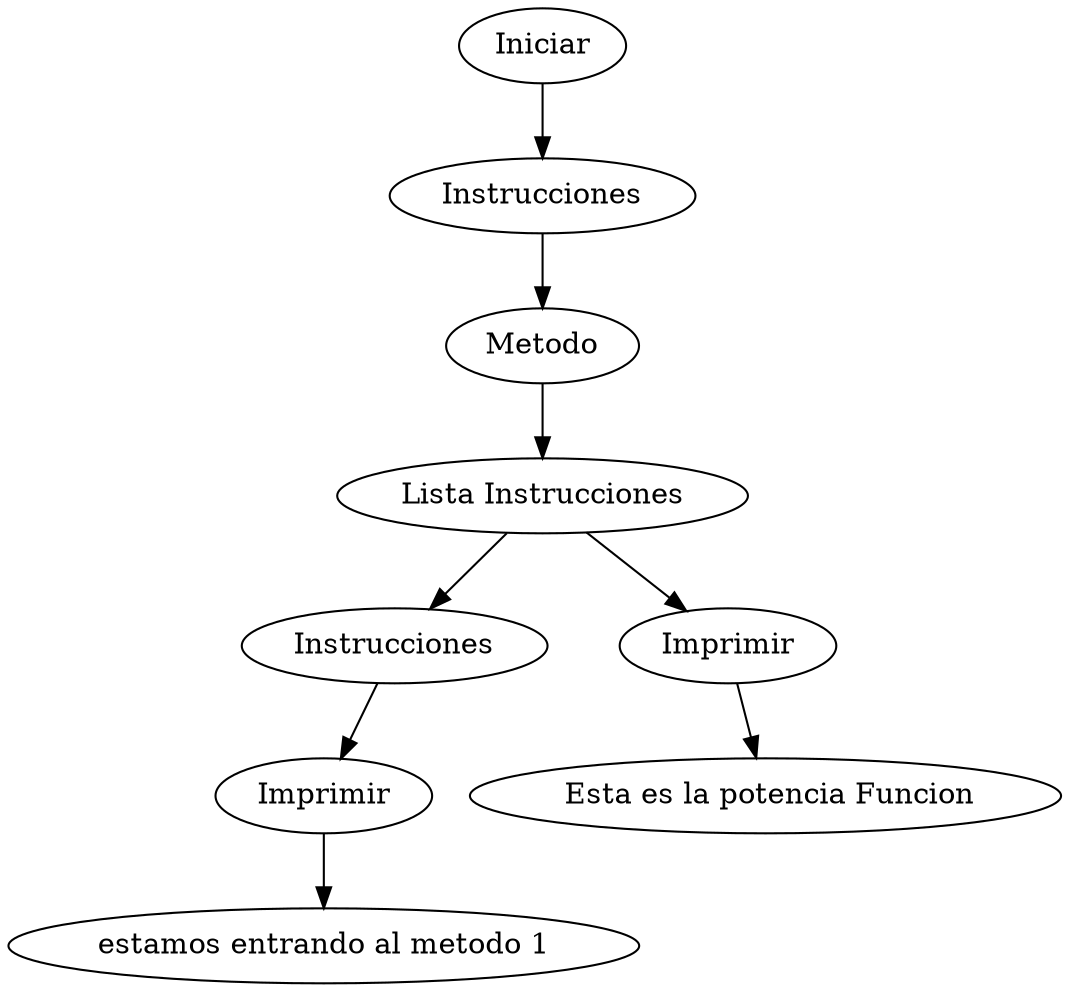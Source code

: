 digraph G{
"node1160591378" [ label = "Iniciar",];
"node804335977" [ label = "Instrucciones",];
"node1782045077" [ label = "Metodo",];
"node2015760362" [ label = "Lista Instrucciones",];
"node1424442708" [ label = "Instrucciones",];
"node1916488920" [ label = "Imprimir",];
"node647288955" [ label = "estamos entrando al metodo 1",];
"node1916488920" -> "node647288955" [ label = "",];
"node1424442708" -> "node1916488920" [ label = "",];
"node2015760362" -> "node1424442708" [ label = "",];
"node1854261788" [ label = "Imprimir",];
"node2555773" [ label = " Esta es la potencia Funcion",];
"node1854261788" -> "node2555773" [ label = "",];
"node2015760362" -> "node1854261788" [ label = "",];
"node1782045077" -> "node2015760362" [ label = "",];
"node804335977" -> "node1782045077" [ label = "",];
"node1160591378" -> "node804335977" [ label = "",];
}